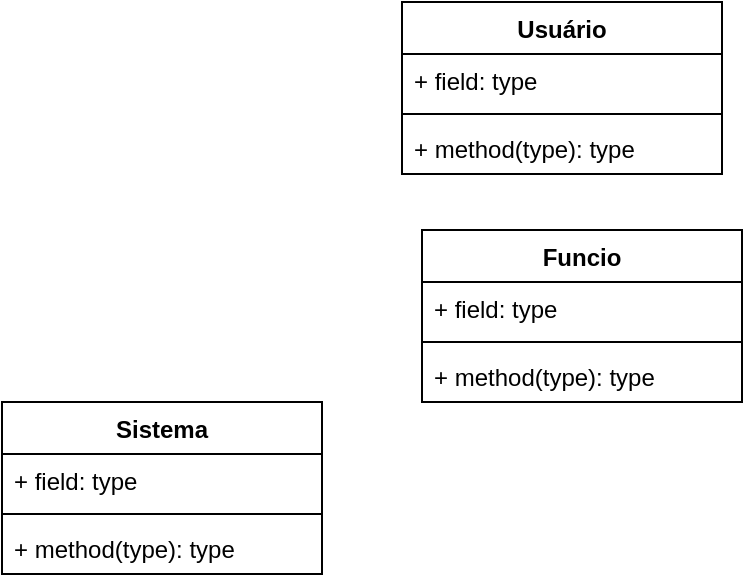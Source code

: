 <mxfile version="18.0.2" type="device"><diagram id="OF0TLyGLM5w34yj4Jwgi" name="Page-1"><mxGraphModel dx="868" dy="482" grid="1" gridSize="10" guides="1" tooltips="1" connect="1" arrows="1" fold="1" page="1" pageScale="1" pageWidth="827" pageHeight="1169" math="0" shadow="0"><root><mxCell id="0"/><mxCell id="1" parent="0"/><mxCell id="Ve74SpGvraXIQbDOmsDV-2" value="Sistema" style="swimlane;fontStyle=1;align=center;verticalAlign=top;childLayout=stackLayout;horizontal=1;startSize=26;horizontalStack=0;resizeParent=1;resizeParentMax=0;resizeLast=0;collapsible=1;marginBottom=0;" vertex="1" parent="1"><mxGeometry x="330" y="210" width="160" height="86" as="geometry"/></mxCell><mxCell id="Ve74SpGvraXIQbDOmsDV-3" value="+ field: type" style="text;strokeColor=none;fillColor=none;align=left;verticalAlign=top;spacingLeft=4;spacingRight=4;overflow=hidden;rotatable=0;points=[[0,0.5],[1,0.5]];portConstraint=eastwest;" vertex="1" parent="Ve74SpGvraXIQbDOmsDV-2"><mxGeometry y="26" width="160" height="26" as="geometry"/></mxCell><mxCell id="Ve74SpGvraXIQbDOmsDV-4" value="" style="line;strokeWidth=1;fillColor=none;align=left;verticalAlign=middle;spacingTop=-1;spacingLeft=3;spacingRight=3;rotatable=0;labelPosition=right;points=[];portConstraint=eastwest;" vertex="1" parent="Ve74SpGvraXIQbDOmsDV-2"><mxGeometry y="52" width="160" height="8" as="geometry"/></mxCell><mxCell id="Ve74SpGvraXIQbDOmsDV-5" value="+ method(type): type" style="text;strokeColor=none;fillColor=none;align=left;verticalAlign=top;spacingLeft=4;spacingRight=4;overflow=hidden;rotatable=0;points=[[0,0.5],[1,0.5]];portConstraint=eastwest;" vertex="1" parent="Ve74SpGvraXIQbDOmsDV-2"><mxGeometry y="60" width="160" height="26" as="geometry"/></mxCell><mxCell id="Ve74SpGvraXIQbDOmsDV-6" value="Usuário" style="swimlane;fontStyle=1;align=center;verticalAlign=top;childLayout=stackLayout;horizontal=1;startSize=26;horizontalStack=0;resizeParent=1;resizeParentMax=0;resizeLast=0;collapsible=1;marginBottom=0;" vertex="1" parent="1"><mxGeometry x="530" y="10" width="160" height="86" as="geometry"/></mxCell><mxCell id="Ve74SpGvraXIQbDOmsDV-7" value="+ field: type" style="text;strokeColor=none;fillColor=none;align=left;verticalAlign=top;spacingLeft=4;spacingRight=4;overflow=hidden;rotatable=0;points=[[0,0.5],[1,0.5]];portConstraint=eastwest;" vertex="1" parent="Ve74SpGvraXIQbDOmsDV-6"><mxGeometry y="26" width="160" height="26" as="geometry"/></mxCell><mxCell id="Ve74SpGvraXIQbDOmsDV-8" value="" style="line;strokeWidth=1;fillColor=none;align=left;verticalAlign=middle;spacingTop=-1;spacingLeft=3;spacingRight=3;rotatable=0;labelPosition=right;points=[];portConstraint=eastwest;" vertex="1" parent="Ve74SpGvraXIQbDOmsDV-6"><mxGeometry y="52" width="160" height="8" as="geometry"/></mxCell><mxCell id="Ve74SpGvraXIQbDOmsDV-9" value="+ method(type): type" style="text;strokeColor=none;fillColor=none;align=left;verticalAlign=top;spacingLeft=4;spacingRight=4;overflow=hidden;rotatable=0;points=[[0,0.5],[1,0.5]];portConstraint=eastwest;" vertex="1" parent="Ve74SpGvraXIQbDOmsDV-6"><mxGeometry y="60" width="160" height="26" as="geometry"/></mxCell><mxCell id="Ve74SpGvraXIQbDOmsDV-10" value="Funcio" style="swimlane;fontStyle=1;align=center;verticalAlign=top;childLayout=stackLayout;horizontal=1;startSize=26;horizontalStack=0;resizeParent=1;resizeParentMax=0;resizeLast=0;collapsible=1;marginBottom=0;" vertex="1" parent="1"><mxGeometry x="540" y="124" width="160" height="86" as="geometry"/></mxCell><mxCell id="Ve74SpGvraXIQbDOmsDV-11" value="+ field: type" style="text;strokeColor=none;fillColor=none;align=left;verticalAlign=top;spacingLeft=4;spacingRight=4;overflow=hidden;rotatable=0;points=[[0,0.5],[1,0.5]];portConstraint=eastwest;" vertex="1" parent="Ve74SpGvraXIQbDOmsDV-10"><mxGeometry y="26" width="160" height="26" as="geometry"/></mxCell><mxCell id="Ve74SpGvraXIQbDOmsDV-12" value="" style="line;strokeWidth=1;fillColor=none;align=left;verticalAlign=middle;spacingTop=-1;spacingLeft=3;spacingRight=3;rotatable=0;labelPosition=right;points=[];portConstraint=eastwest;" vertex="1" parent="Ve74SpGvraXIQbDOmsDV-10"><mxGeometry y="52" width="160" height="8" as="geometry"/></mxCell><mxCell id="Ve74SpGvraXIQbDOmsDV-13" value="+ method(type): type" style="text;strokeColor=none;fillColor=none;align=left;verticalAlign=top;spacingLeft=4;spacingRight=4;overflow=hidden;rotatable=0;points=[[0,0.5],[1,0.5]];portConstraint=eastwest;" vertex="1" parent="Ve74SpGvraXIQbDOmsDV-10"><mxGeometry y="60" width="160" height="26" as="geometry"/></mxCell></root></mxGraphModel></diagram></mxfile>